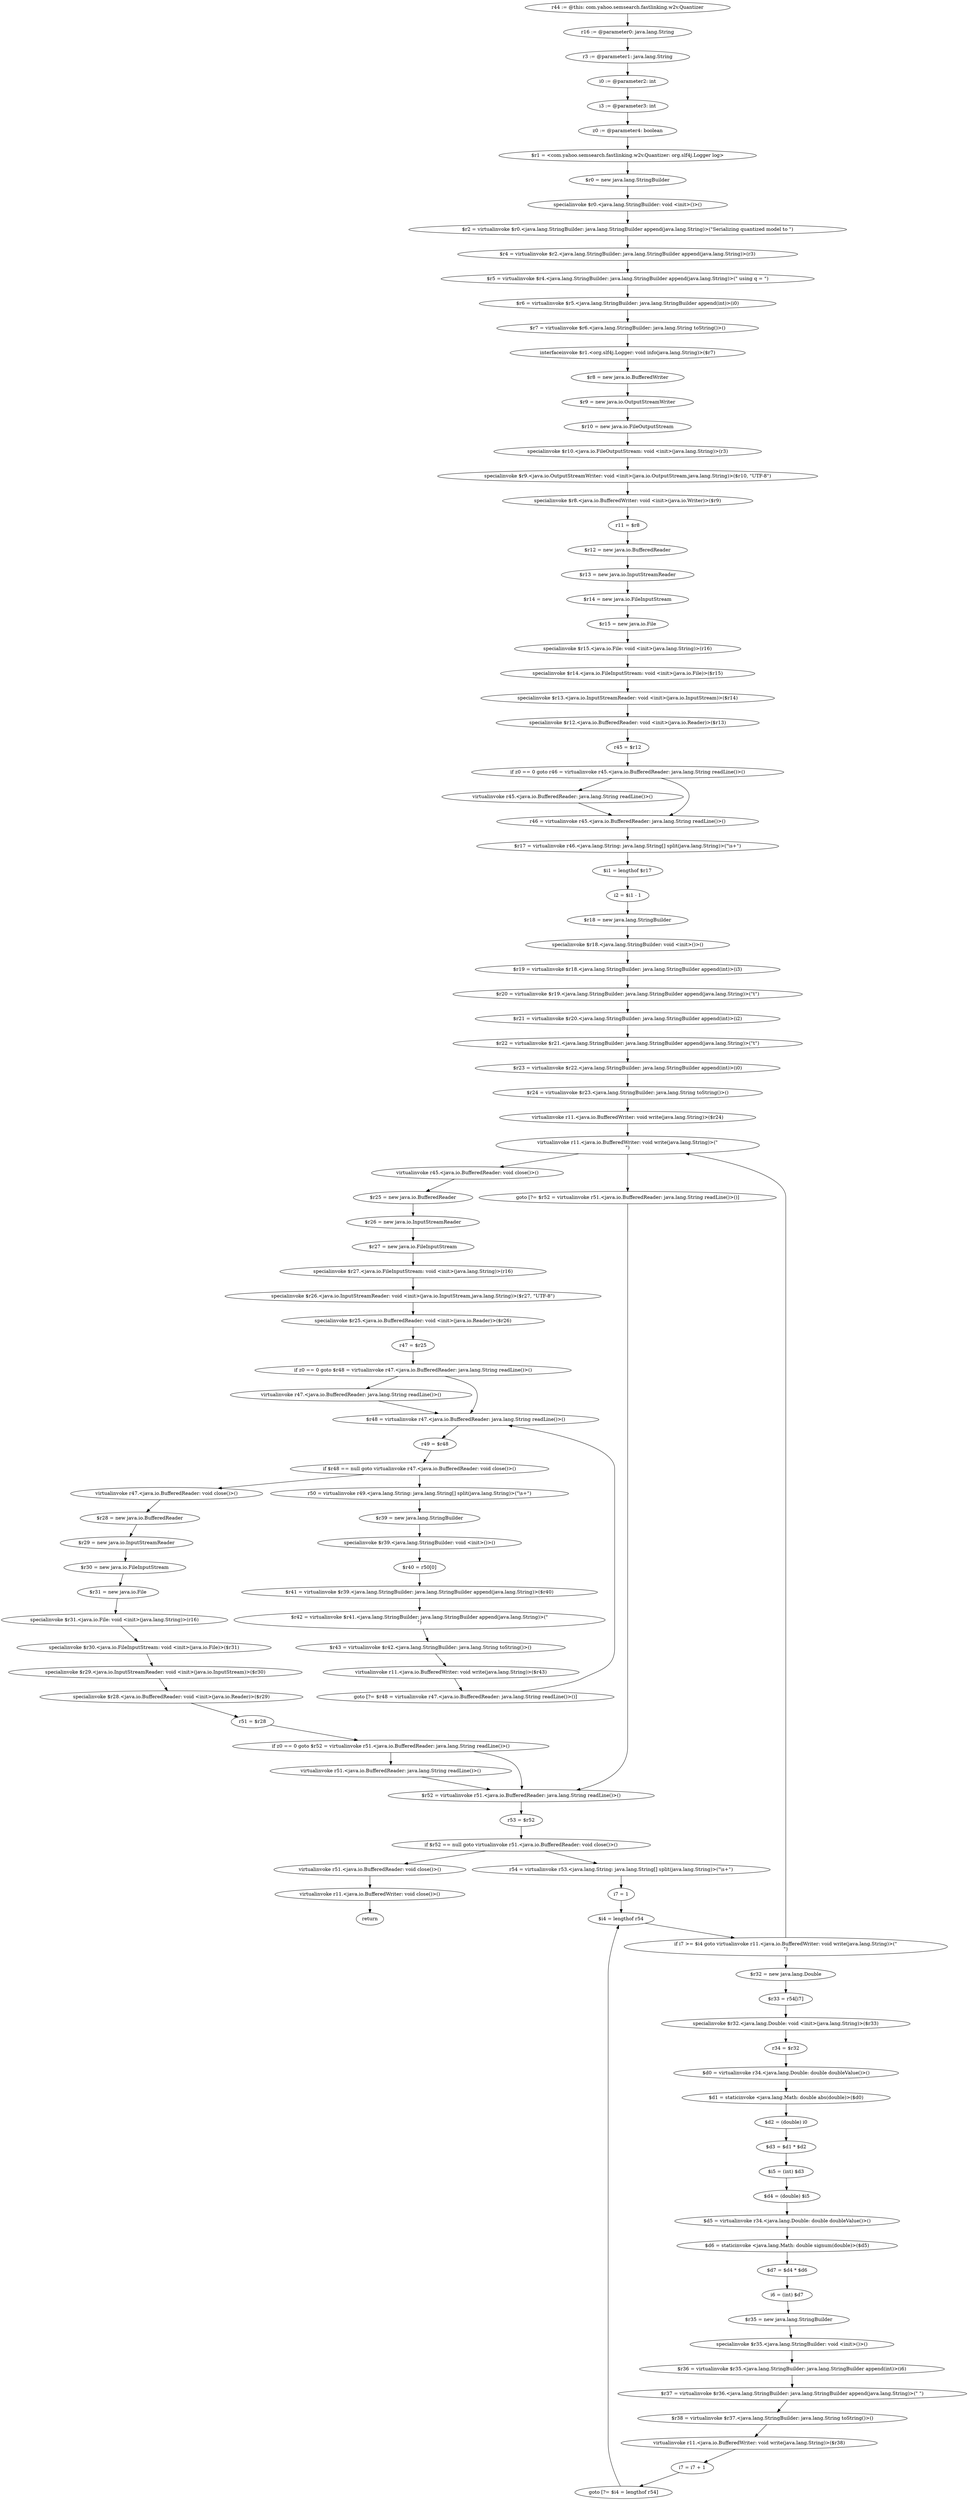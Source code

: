 digraph "unitGraph" {
    "r44 := @this: com.yahoo.semsearch.fastlinking.w2v.Quantizer"
    "r16 := @parameter0: java.lang.String"
    "r3 := @parameter1: java.lang.String"
    "i0 := @parameter2: int"
    "i3 := @parameter3: int"
    "z0 := @parameter4: boolean"
    "$r1 = <com.yahoo.semsearch.fastlinking.w2v.Quantizer: org.slf4j.Logger log>"
    "$r0 = new java.lang.StringBuilder"
    "specialinvoke $r0.<java.lang.StringBuilder: void <init>()>()"
    "$r2 = virtualinvoke $r0.<java.lang.StringBuilder: java.lang.StringBuilder append(java.lang.String)>(\"Serializing quantized model to \")"
    "$r4 = virtualinvoke $r2.<java.lang.StringBuilder: java.lang.StringBuilder append(java.lang.String)>(r3)"
    "$r5 = virtualinvoke $r4.<java.lang.StringBuilder: java.lang.StringBuilder append(java.lang.String)>(\" using q = \")"
    "$r6 = virtualinvoke $r5.<java.lang.StringBuilder: java.lang.StringBuilder append(int)>(i0)"
    "$r7 = virtualinvoke $r6.<java.lang.StringBuilder: java.lang.String toString()>()"
    "interfaceinvoke $r1.<org.slf4j.Logger: void info(java.lang.String)>($r7)"
    "$r8 = new java.io.BufferedWriter"
    "$r9 = new java.io.OutputStreamWriter"
    "$r10 = new java.io.FileOutputStream"
    "specialinvoke $r10.<java.io.FileOutputStream: void <init>(java.lang.String)>(r3)"
    "specialinvoke $r9.<java.io.OutputStreamWriter: void <init>(java.io.OutputStream,java.lang.String)>($r10, \"UTF-8\")"
    "specialinvoke $r8.<java.io.BufferedWriter: void <init>(java.io.Writer)>($r9)"
    "r11 = $r8"
    "$r12 = new java.io.BufferedReader"
    "$r13 = new java.io.InputStreamReader"
    "$r14 = new java.io.FileInputStream"
    "$r15 = new java.io.File"
    "specialinvoke $r15.<java.io.File: void <init>(java.lang.String)>(r16)"
    "specialinvoke $r14.<java.io.FileInputStream: void <init>(java.io.File)>($r15)"
    "specialinvoke $r13.<java.io.InputStreamReader: void <init>(java.io.InputStream)>($r14)"
    "specialinvoke $r12.<java.io.BufferedReader: void <init>(java.io.Reader)>($r13)"
    "r45 = $r12"
    "if z0 == 0 goto r46 = virtualinvoke r45.<java.io.BufferedReader: java.lang.String readLine()>()"
    "virtualinvoke r45.<java.io.BufferedReader: java.lang.String readLine()>()"
    "r46 = virtualinvoke r45.<java.io.BufferedReader: java.lang.String readLine()>()"
    "$r17 = virtualinvoke r46.<java.lang.String: java.lang.String[] split(java.lang.String)>(\"\\s+\")"
    "$i1 = lengthof $r17"
    "i2 = $i1 - 1"
    "$r18 = new java.lang.StringBuilder"
    "specialinvoke $r18.<java.lang.StringBuilder: void <init>()>()"
    "$r19 = virtualinvoke $r18.<java.lang.StringBuilder: java.lang.StringBuilder append(int)>(i3)"
    "$r20 = virtualinvoke $r19.<java.lang.StringBuilder: java.lang.StringBuilder append(java.lang.String)>(\"\t\")"
    "$r21 = virtualinvoke $r20.<java.lang.StringBuilder: java.lang.StringBuilder append(int)>(i2)"
    "$r22 = virtualinvoke $r21.<java.lang.StringBuilder: java.lang.StringBuilder append(java.lang.String)>(\"\t\")"
    "$r23 = virtualinvoke $r22.<java.lang.StringBuilder: java.lang.StringBuilder append(int)>(i0)"
    "$r24 = virtualinvoke $r23.<java.lang.StringBuilder: java.lang.String toString()>()"
    "virtualinvoke r11.<java.io.BufferedWriter: void write(java.lang.String)>($r24)"
    "virtualinvoke r11.<java.io.BufferedWriter: void write(java.lang.String)>(\"\n\")"
    "virtualinvoke r45.<java.io.BufferedReader: void close()>()"
    "$r25 = new java.io.BufferedReader"
    "$r26 = new java.io.InputStreamReader"
    "$r27 = new java.io.FileInputStream"
    "specialinvoke $r27.<java.io.FileInputStream: void <init>(java.lang.String)>(r16)"
    "specialinvoke $r26.<java.io.InputStreamReader: void <init>(java.io.InputStream,java.lang.String)>($r27, \"UTF-8\")"
    "specialinvoke $r25.<java.io.BufferedReader: void <init>(java.io.Reader)>($r26)"
    "r47 = $r25"
    "if z0 == 0 goto $r48 = virtualinvoke r47.<java.io.BufferedReader: java.lang.String readLine()>()"
    "virtualinvoke r47.<java.io.BufferedReader: java.lang.String readLine()>()"
    "$r48 = virtualinvoke r47.<java.io.BufferedReader: java.lang.String readLine()>()"
    "r49 = $r48"
    "if $r48 == null goto virtualinvoke r47.<java.io.BufferedReader: void close()>()"
    "r50 = virtualinvoke r49.<java.lang.String: java.lang.String[] split(java.lang.String)>(\"\\s+\")"
    "$r39 = new java.lang.StringBuilder"
    "specialinvoke $r39.<java.lang.StringBuilder: void <init>()>()"
    "$r40 = r50[0]"
    "$r41 = virtualinvoke $r39.<java.lang.StringBuilder: java.lang.StringBuilder append(java.lang.String)>($r40)"
    "$r42 = virtualinvoke $r41.<java.lang.StringBuilder: java.lang.StringBuilder append(java.lang.String)>(\"\n\")"
    "$r43 = virtualinvoke $r42.<java.lang.StringBuilder: java.lang.String toString()>()"
    "virtualinvoke r11.<java.io.BufferedWriter: void write(java.lang.String)>($r43)"
    "goto [?= $r48 = virtualinvoke r47.<java.io.BufferedReader: java.lang.String readLine()>()]"
    "virtualinvoke r47.<java.io.BufferedReader: void close()>()"
    "$r28 = new java.io.BufferedReader"
    "$r29 = new java.io.InputStreamReader"
    "$r30 = new java.io.FileInputStream"
    "$r31 = new java.io.File"
    "specialinvoke $r31.<java.io.File: void <init>(java.lang.String)>(r16)"
    "specialinvoke $r30.<java.io.FileInputStream: void <init>(java.io.File)>($r31)"
    "specialinvoke $r29.<java.io.InputStreamReader: void <init>(java.io.InputStream)>($r30)"
    "specialinvoke $r28.<java.io.BufferedReader: void <init>(java.io.Reader)>($r29)"
    "r51 = $r28"
    "if z0 == 0 goto $r52 = virtualinvoke r51.<java.io.BufferedReader: java.lang.String readLine()>()"
    "virtualinvoke r51.<java.io.BufferedReader: java.lang.String readLine()>()"
    "$r52 = virtualinvoke r51.<java.io.BufferedReader: java.lang.String readLine()>()"
    "r53 = $r52"
    "if $r52 == null goto virtualinvoke r51.<java.io.BufferedReader: void close()>()"
    "r54 = virtualinvoke r53.<java.lang.String: java.lang.String[] split(java.lang.String)>(\"\\s+\")"
    "i7 = 1"
    "$i4 = lengthof r54"
    "if i7 >= $i4 goto virtualinvoke r11.<java.io.BufferedWriter: void write(java.lang.String)>(\"\n\")"
    "$r32 = new java.lang.Double"
    "$r33 = r54[i7]"
    "specialinvoke $r32.<java.lang.Double: void <init>(java.lang.String)>($r33)"
    "r34 = $r32"
    "$d0 = virtualinvoke r34.<java.lang.Double: double doubleValue()>()"
    "$d1 = staticinvoke <java.lang.Math: double abs(double)>($d0)"
    "$d2 = (double) i0"
    "$d3 = $d1 * $d2"
    "$i5 = (int) $d3"
    "$d4 = (double) $i5"
    "$d5 = virtualinvoke r34.<java.lang.Double: double doubleValue()>()"
    "$d6 = staticinvoke <java.lang.Math: double signum(double)>($d5)"
    "$d7 = $d4 * $d6"
    "i6 = (int) $d7"
    "$r35 = new java.lang.StringBuilder"
    "specialinvoke $r35.<java.lang.StringBuilder: void <init>()>()"
    "$r36 = virtualinvoke $r35.<java.lang.StringBuilder: java.lang.StringBuilder append(int)>(i6)"
    "$r37 = virtualinvoke $r36.<java.lang.StringBuilder: java.lang.StringBuilder append(java.lang.String)>(\" \")"
    "$r38 = virtualinvoke $r37.<java.lang.StringBuilder: java.lang.String toString()>()"
    "virtualinvoke r11.<java.io.BufferedWriter: void write(java.lang.String)>($r38)"
    "i7 = i7 + 1"
    "goto [?= $i4 = lengthof r54]"
    "goto [?= $r52 = virtualinvoke r51.<java.io.BufferedReader: java.lang.String readLine()>()]"
    "virtualinvoke r51.<java.io.BufferedReader: void close()>()"
    "virtualinvoke r11.<java.io.BufferedWriter: void close()>()"
    "return"
    "r44 := @this: com.yahoo.semsearch.fastlinking.w2v.Quantizer"->"r16 := @parameter0: java.lang.String";
    "r16 := @parameter0: java.lang.String"->"r3 := @parameter1: java.lang.String";
    "r3 := @parameter1: java.lang.String"->"i0 := @parameter2: int";
    "i0 := @parameter2: int"->"i3 := @parameter3: int";
    "i3 := @parameter3: int"->"z0 := @parameter4: boolean";
    "z0 := @parameter4: boolean"->"$r1 = <com.yahoo.semsearch.fastlinking.w2v.Quantizer: org.slf4j.Logger log>";
    "$r1 = <com.yahoo.semsearch.fastlinking.w2v.Quantizer: org.slf4j.Logger log>"->"$r0 = new java.lang.StringBuilder";
    "$r0 = new java.lang.StringBuilder"->"specialinvoke $r0.<java.lang.StringBuilder: void <init>()>()";
    "specialinvoke $r0.<java.lang.StringBuilder: void <init>()>()"->"$r2 = virtualinvoke $r0.<java.lang.StringBuilder: java.lang.StringBuilder append(java.lang.String)>(\"Serializing quantized model to \")";
    "$r2 = virtualinvoke $r0.<java.lang.StringBuilder: java.lang.StringBuilder append(java.lang.String)>(\"Serializing quantized model to \")"->"$r4 = virtualinvoke $r2.<java.lang.StringBuilder: java.lang.StringBuilder append(java.lang.String)>(r3)";
    "$r4 = virtualinvoke $r2.<java.lang.StringBuilder: java.lang.StringBuilder append(java.lang.String)>(r3)"->"$r5 = virtualinvoke $r4.<java.lang.StringBuilder: java.lang.StringBuilder append(java.lang.String)>(\" using q = \")";
    "$r5 = virtualinvoke $r4.<java.lang.StringBuilder: java.lang.StringBuilder append(java.lang.String)>(\" using q = \")"->"$r6 = virtualinvoke $r5.<java.lang.StringBuilder: java.lang.StringBuilder append(int)>(i0)";
    "$r6 = virtualinvoke $r5.<java.lang.StringBuilder: java.lang.StringBuilder append(int)>(i0)"->"$r7 = virtualinvoke $r6.<java.lang.StringBuilder: java.lang.String toString()>()";
    "$r7 = virtualinvoke $r6.<java.lang.StringBuilder: java.lang.String toString()>()"->"interfaceinvoke $r1.<org.slf4j.Logger: void info(java.lang.String)>($r7)";
    "interfaceinvoke $r1.<org.slf4j.Logger: void info(java.lang.String)>($r7)"->"$r8 = new java.io.BufferedWriter";
    "$r8 = new java.io.BufferedWriter"->"$r9 = new java.io.OutputStreamWriter";
    "$r9 = new java.io.OutputStreamWriter"->"$r10 = new java.io.FileOutputStream";
    "$r10 = new java.io.FileOutputStream"->"specialinvoke $r10.<java.io.FileOutputStream: void <init>(java.lang.String)>(r3)";
    "specialinvoke $r10.<java.io.FileOutputStream: void <init>(java.lang.String)>(r3)"->"specialinvoke $r9.<java.io.OutputStreamWriter: void <init>(java.io.OutputStream,java.lang.String)>($r10, \"UTF-8\")";
    "specialinvoke $r9.<java.io.OutputStreamWriter: void <init>(java.io.OutputStream,java.lang.String)>($r10, \"UTF-8\")"->"specialinvoke $r8.<java.io.BufferedWriter: void <init>(java.io.Writer)>($r9)";
    "specialinvoke $r8.<java.io.BufferedWriter: void <init>(java.io.Writer)>($r9)"->"r11 = $r8";
    "r11 = $r8"->"$r12 = new java.io.BufferedReader";
    "$r12 = new java.io.BufferedReader"->"$r13 = new java.io.InputStreamReader";
    "$r13 = new java.io.InputStreamReader"->"$r14 = new java.io.FileInputStream";
    "$r14 = new java.io.FileInputStream"->"$r15 = new java.io.File";
    "$r15 = new java.io.File"->"specialinvoke $r15.<java.io.File: void <init>(java.lang.String)>(r16)";
    "specialinvoke $r15.<java.io.File: void <init>(java.lang.String)>(r16)"->"specialinvoke $r14.<java.io.FileInputStream: void <init>(java.io.File)>($r15)";
    "specialinvoke $r14.<java.io.FileInputStream: void <init>(java.io.File)>($r15)"->"specialinvoke $r13.<java.io.InputStreamReader: void <init>(java.io.InputStream)>($r14)";
    "specialinvoke $r13.<java.io.InputStreamReader: void <init>(java.io.InputStream)>($r14)"->"specialinvoke $r12.<java.io.BufferedReader: void <init>(java.io.Reader)>($r13)";
    "specialinvoke $r12.<java.io.BufferedReader: void <init>(java.io.Reader)>($r13)"->"r45 = $r12";
    "r45 = $r12"->"if z0 == 0 goto r46 = virtualinvoke r45.<java.io.BufferedReader: java.lang.String readLine()>()";
    "if z0 == 0 goto r46 = virtualinvoke r45.<java.io.BufferedReader: java.lang.String readLine()>()"->"virtualinvoke r45.<java.io.BufferedReader: java.lang.String readLine()>()";
    "if z0 == 0 goto r46 = virtualinvoke r45.<java.io.BufferedReader: java.lang.String readLine()>()"->"r46 = virtualinvoke r45.<java.io.BufferedReader: java.lang.String readLine()>()";
    "virtualinvoke r45.<java.io.BufferedReader: java.lang.String readLine()>()"->"r46 = virtualinvoke r45.<java.io.BufferedReader: java.lang.String readLine()>()";
    "r46 = virtualinvoke r45.<java.io.BufferedReader: java.lang.String readLine()>()"->"$r17 = virtualinvoke r46.<java.lang.String: java.lang.String[] split(java.lang.String)>(\"\\s+\")";
    "$r17 = virtualinvoke r46.<java.lang.String: java.lang.String[] split(java.lang.String)>(\"\\s+\")"->"$i1 = lengthof $r17";
    "$i1 = lengthof $r17"->"i2 = $i1 - 1";
    "i2 = $i1 - 1"->"$r18 = new java.lang.StringBuilder";
    "$r18 = new java.lang.StringBuilder"->"specialinvoke $r18.<java.lang.StringBuilder: void <init>()>()";
    "specialinvoke $r18.<java.lang.StringBuilder: void <init>()>()"->"$r19 = virtualinvoke $r18.<java.lang.StringBuilder: java.lang.StringBuilder append(int)>(i3)";
    "$r19 = virtualinvoke $r18.<java.lang.StringBuilder: java.lang.StringBuilder append(int)>(i3)"->"$r20 = virtualinvoke $r19.<java.lang.StringBuilder: java.lang.StringBuilder append(java.lang.String)>(\"\t\")";
    "$r20 = virtualinvoke $r19.<java.lang.StringBuilder: java.lang.StringBuilder append(java.lang.String)>(\"\t\")"->"$r21 = virtualinvoke $r20.<java.lang.StringBuilder: java.lang.StringBuilder append(int)>(i2)";
    "$r21 = virtualinvoke $r20.<java.lang.StringBuilder: java.lang.StringBuilder append(int)>(i2)"->"$r22 = virtualinvoke $r21.<java.lang.StringBuilder: java.lang.StringBuilder append(java.lang.String)>(\"\t\")";
    "$r22 = virtualinvoke $r21.<java.lang.StringBuilder: java.lang.StringBuilder append(java.lang.String)>(\"\t\")"->"$r23 = virtualinvoke $r22.<java.lang.StringBuilder: java.lang.StringBuilder append(int)>(i0)";
    "$r23 = virtualinvoke $r22.<java.lang.StringBuilder: java.lang.StringBuilder append(int)>(i0)"->"$r24 = virtualinvoke $r23.<java.lang.StringBuilder: java.lang.String toString()>()";
    "$r24 = virtualinvoke $r23.<java.lang.StringBuilder: java.lang.String toString()>()"->"virtualinvoke r11.<java.io.BufferedWriter: void write(java.lang.String)>($r24)";
    "virtualinvoke r11.<java.io.BufferedWriter: void write(java.lang.String)>($r24)"->"virtualinvoke r11.<java.io.BufferedWriter: void write(java.lang.String)>(\"\n\")";
    "virtualinvoke r11.<java.io.BufferedWriter: void write(java.lang.String)>(\"\n\")"->"virtualinvoke r45.<java.io.BufferedReader: void close()>()";
    "virtualinvoke r45.<java.io.BufferedReader: void close()>()"->"$r25 = new java.io.BufferedReader";
    "$r25 = new java.io.BufferedReader"->"$r26 = new java.io.InputStreamReader";
    "$r26 = new java.io.InputStreamReader"->"$r27 = new java.io.FileInputStream";
    "$r27 = new java.io.FileInputStream"->"specialinvoke $r27.<java.io.FileInputStream: void <init>(java.lang.String)>(r16)";
    "specialinvoke $r27.<java.io.FileInputStream: void <init>(java.lang.String)>(r16)"->"specialinvoke $r26.<java.io.InputStreamReader: void <init>(java.io.InputStream,java.lang.String)>($r27, \"UTF-8\")";
    "specialinvoke $r26.<java.io.InputStreamReader: void <init>(java.io.InputStream,java.lang.String)>($r27, \"UTF-8\")"->"specialinvoke $r25.<java.io.BufferedReader: void <init>(java.io.Reader)>($r26)";
    "specialinvoke $r25.<java.io.BufferedReader: void <init>(java.io.Reader)>($r26)"->"r47 = $r25";
    "r47 = $r25"->"if z0 == 0 goto $r48 = virtualinvoke r47.<java.io.BufferedReader: java.lang.String readLine()>()";
    "if z0 == 0 goto $r48 = virtualinvoke r47.<java.io.BufferedReader: java.lang.String readLine()>()"->"virtualinvoke r47.<java.io.BufferedReader: java.lang.String readLine()>()";
    "if z0 == 0 goto $r48 = virtualinvoke r47.<java.io.BufferedReader: java.lang.String readLine()>()"->"$r48 = virtualinvoke r47.<java.io.BufferedReader: java.lang.String readLine()>()";
    "virtualinvoke r47.<java.io.BufferedReader: java.lang.String readLine()>()"->"$r48 = virtualinvoke r47.<java.io.BufferedReader: java.lang.String readLine()>()";
    "$r48 = virtualinvoke r47.<java.io.BufferedReader: java.lang.String readLine()>()"->"r49 = $r48";
    "r49 = $r48"->"if $r48 == null goto virtualinvoke r47.<java.io.BufferedReader: void close()>()";
    "if $r48 == null goto virtualinvoke r47.<java.io.BufferedReader: void close()>()"->"r50 = virtualinvoke r49.<java.lang.String: java.lang.String[] split(java.lang.String)>(\"\\s+\")";
    "if $r48 == null goto virtualinvoke r47.<java.io.BufferedReader: void close()>()"->"virtualinvoke r47.<java.io.BufferedReader: void close()>()";
    "r50 = virtualinvoke r49.<java.lang.String: java.lang.String[] split(java.lang.String)>(\"\\s+\")"->"$r39 = new java.lang.StringBuilder";
    "$r39 = new java.lang.StringBuilder"->"specialinvoke $r39.<java.lang.StringBuilder: void <init>()>()";
    "specialinvoke $r39.<java.lang.StringBuilder: void <init>()>()"->"$r40 = r50[0]";
    "$r40 = r50[0]"->"$r41 = virtualinvoke $r39.<java.lang.StringBuilder: java.lang.StringBuilder append(java.lang.String)>($r40)";
    "$r41 = virtualinvoke $r39.<java.lang.StringBuilder: java.lang.StringBuilder append(java.lang.String)>($r40)"->"$r42 = virtualinvoke $r41.<java.lang.StringBuilder: java.lang.StringBuilder append(java.lang.String)>(\"\n\")";
    "$r42 = virtualinvoke $r41.<java.lang.StringBuilder: java.lang.StringBuilder append(java.lang.String)>(\"\n\")"->"$r43 = virtualinvoke $r42.<java.lang.StringBuilder: java.lang.String toString()>()";
    "$r43 = virtualinvoke $r42.<java.lang.StringBuilder: java.lang.String toString()>()"->"virtualinvoke r11.<java.io.BufferedWriter: void write(java.lang.String)>($r43)";
    "virtualinvoke r11.<java.io.BufferedWriter: void write(java.lang.String)>($r43)"->"goto [?= $r48 = virtualinvoke r47.<java.io.BufferedReader: java.lang.String readLine()>()]";
    "goto [?= $r48 = virtualinvoke r47.<java.io.BufferedReader: java.lang.String readLine()>()]"->"$r48 = virtualinvoke r47.<java.io.BufferedReader: java.lang.String readLine()>()";
    "virtualinvoke r47.<java.io.BufferedReader: void close()>()"->"$r28 = new java.io.BufferedReader";
    "$r28 = new java.io.BufferedReader"->"$r29 = new java.io.InputStreamReader";
    "$r29 = new java.io.InputStreamReader"->"$r30 = new java.io.FileInputStream";
    "$r30 = new java.io.FileInputStream"->"$r31 = new java.io.File";
    "$r31 = new java.io.File"->"specialinvoke $r31.<java.io.File: void <init>(java.lang.String)>(r16)";
    "specialinvoke $r31.<java.io.File: void <init>(java.lang.String)>(r16)"->"specialinvoke $r30.<java.io.FileInputStream: void <init>(java.io.File)>($r31)";
    "specialinvoke $r30.<java.io.FileInputStream: void <init>(java.io.File)>($r31)"->"specialinvoke $r29.<java.io.InputStreamReader: void <init>(java.io.InputStream)>($r30)";
    "specialinvoke $r29.<java.io.InputStreamReader: void <init>(java.io.InputStream)>($r30)"->"specialinvoke $r28.<java.io.BufferedReader: void <init>(java.io.Reader)>($r29)";
    "specialinvoke $r28.<java.io.BufferedReader: void <init>(java.io.Reader)>($r29)"->"r51 = $r28";
    "r51 = $r28"->"if z0 == 0 goto $r52 = virtualinvoke r51.<java.io.BufferedReader: java.lang.String readLine()>()";
    "if z0 == 0 goto $r52 = virtualinvoke r51.<java.io.BufferedReader: java.lang.String readLine()>()"->"virtualinvoke r51.<java.io.BufferedReader: java.lang.String readLine()>()";
    "if z0 == 0 goto $r52 = virtualinvoke r51.<java.io.BufferedReader: java.lang.String readLine()>()"->"$r52 = virtualinvoke r51.<java.io.BufferedReader: java.lang.String readLine()>()";
    "virtualinvoke r51.<java.io.BufferedReader: java.lang.String readLine()>()"->"$r52 = virtualinvoke r51.<java.io.BufferedReader: java.lang.String readLine()>()";
    "$r52 = virtualinvoke r51.<java.io.BufferedReader: java.lang.String readLine()>()"->"r53 = $r52";
    "r53 = $r52"->"if $r52 == null goto virtualinvoke r51.<java.io.BufferedReader: void close()>()";
    "if $r52 == null goto virtualinvoke r51.<java.io.BufferedReader: void close()>()"->"r54 = virtualinvoke r53.<java.lang.String: java.lang.String[] split(java.lang.String)>(\"\\s+\")";
    "if $r52 == null goto virtualinvoke r51.<java.io.BufferedReader: void close()>()"->"virtualinvoke r51.<java.io.BufferedReader: void close()>()";
    "r54 = virtualinvoke r53.<java.lang.String: java.lang.String[] split(java.lang.String)>(\"\\s+\")"->"i7 = 1";
    "i7 = 1"->"$i4 = lengthof r54";
    "$i4 = lengthof r54"->"if i7 >= $i4 goto virtualinvoke r11.<java.io.BufferedWriter: void write(java.lang.String)>(\"\n\")";
    "if i7 >= $i4 goto virtualinvoke r11.<java.io.BufferedWriter: void write(java.lang.String)>(\"\n\")"->"$r32 = new java.lang.Double";
    "if i7 >= $i4 goto virtualinvoke r11.<java.io.BufferedWriter: void write(java.lang.String)>(\"\n\")"->"virtualinvoke r11.<java.io.BufferedWriter: void write(java.lang.String)>(\"\n\")";
    "$r32 = new java.lang.Double"->"$r33 = r54[i7]";
    "$r33 = r54[i7]"->"specialinvoke $r32.<java.lang.Double: void <init>(java.lang.String)>($r33)";
    "specialinvoke $r32.<java.lang.Double: void <init>(java.lang.String)>($r33)"->"r34 = $r32";
    "r34 = $r32"->"$d0 = virtualinvoke r34.<java.lang.Double: double doubleValue()>()";
    "$d0 = virtualinvoke r34.<java.lang.Double: double doubleValue()>()"->"$d1 = staticinvoke <java.lang.Math: double abs(double)>($d0)";
    "$d1 = staticinvoke <java.lang.Math: double abs(double)>($d0)"->"$d2 = (double) i0";
    "$d2 = (double) i0"->"$d3 = $d1 * $d2";
    "$d3 = $d1 * $d2"->"$i5 = (int) $d3";
    "$i5 = (int) $d3"->"$d4 = (double) $i5";
    "$d4 = (double) $i5"->"$d5 = virtualinvoke r34.<java.lang.Double: double doubleValue()>()";
    "$d5 = virtualinvoke r34.<java.lang.Double: double doubleValue()>()"->"$d6 = staticinvoke <java.lang.Math: double signum(double)>($d5)";
    "$d6 = staticinvoke <java.lang.Math: double signum(double)>($d5)"->"$d7 = $d4 * $d6";
    "$d7 = $d4 * $d6"->"i6 = (int) $d7";
    "i6 = (int) $d7"->"$r35 = new java.lang.StringBuilder";
    "$r35 = new java.lang.StringBuilder"->"specialinvoke $r35.<java.lang.StringBuilder: void <init>()>()";
    "specialinvoke $r35.<java.lang.StringBuilder: void <init>()>()"->"$r36 = virtualinvoke $r35.<java.lang.StringBuilder: java.lang.StringBuilder append(int)>(i6)";
    "$r36 = virtualinvoke $r35.<java.lang.StringBuilder: java.lang.StringBuilder append(int)>(i6)"->"$r37 = virtualinvoke $r36.<java.lang.StringBuilder: java.lang.StringBuilder append(java.lang.String)>(\" \")";
    "$r37 = virtualinvoke $r36.<java.lang.StringBuilder: java.lang.StringBuilder append(java.lang.String)>(\" \")"->"$r38 = virtualinvoke $r37.<java.lang.StringBuilder: java.lang.String toString()>()";
    "$r38 = virtualinvoke $r37.<java.lang.StringBuilder: java.lang.String toString()>()"->"virtualinvoke r11.<java.io.BufferedWriter: void write(java.lang.String)>($r38)";
    "virtualinvoke r11.<java.io.BufferedWriter: void write(java.lang.String)>($r38)"->"i7 = i7 + 1";
    "i7 = i7 + 1"->"goto [?= $i4 = lengthof r54]";
    "goto [?= $i4 = lengthof r54]"->"$i4 = lengthof r54";
    "virtualinvoke r11.<java.io.BufferedWriter: void write(java.lang.String)>(\"\n\")"->"goto [?= $r52 = virtualinvoke r51.<java.io.BufferedReader: java.lang.String readLine()>()]";
    "goto [?= $r52 = virtualinvoke r51.<java.io.BufferedReader: java.lang.String readLine()>()]"->"$r52 = virtualinvoke r51.<java.io.BufferedReader: java.lang.String readLine()>()";
    "virtualinvoke r51.<java.io.BufferedReader: void close()>()"->"virtualinvoke r11.<java.io.BufferedWriter: void close()>()";
    "virtualinvoke r11.<java.io.BufferedWriter: void close()>()"->"return";
}
